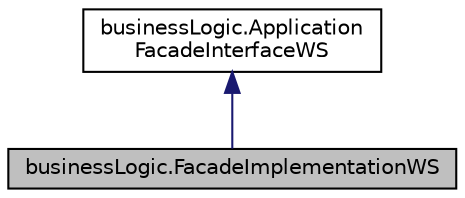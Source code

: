 digraph "businessLogic.FacadeImplementationWS"
{
 // LATEX_PDF_SIZE
  edge [fontname="Helvetica",fontsize="10",labelfontname="Helvetica",labelfontsize="10"];
  node [fontname="Helvetica",fontsize="10",shape=record];
  Node0 [label="businessLogic.FacadeImplementationWS",height=0.2,width=0.4,color="black", fillcolor="grey75", style="filled", fontcolor="black",tooltip=" "];
  Node1 -> Node0 [dir="back",color="midnightblue",fontsize="10",style="solid"];
  Node1 [label="businessLogic.Application\lFacadeInterfaceWS",height=0.2,width=0.4,color="black", fillcolor="white", style="filled",URL="$interfacebusiness_logic_1_1_application_facade_interface_w_s.html",tooltip=" "];
}
